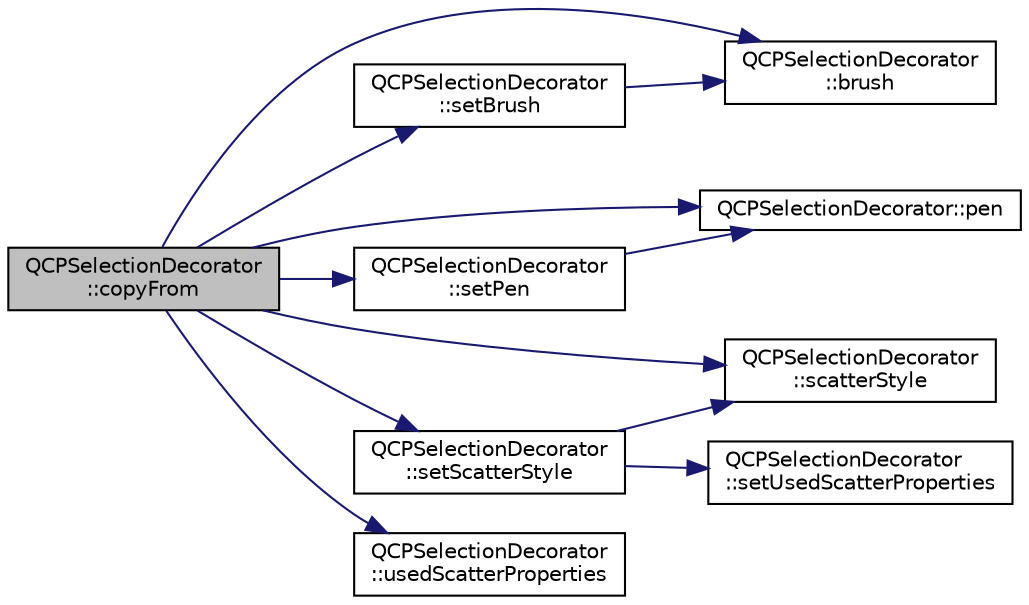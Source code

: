 digraph "QCPSelectionDecorator::copyFrom"
{
 // LATEX_PDF_SIZE
  edge [fontname="Helvetica",fontsize="10",labelfontname="Helvetica",labelfontsize="10"];
  node [fontname="Helvetica",fontsize="10",shape=record];
  rankdir="LR";
  Node1 [label="QCPSelectionDecorator\l::copyFrom",height=0.2,width=0.4,color="black", fillcolor="grey75", style="filled", fontcolor="black",tooltip=" "];
  Node1 -> Node2 [color="midnightblue",fontsize="10",style="solid",fontname="Helvetica"];
  Node2 [label="QCPSelectionDecorator\l::brush",height=0.2,width=0.4,color="black", fillcolor="white", style="filled",URL="$classQCPSelectionDecorator.html#a783b643aa52120a25308fc501b9998b1",tooltip=" "];
  Node1 -> Node3 [color="midnightblue",fontsize="10",style="solid",fontname="Helvetica"];
  Node3 [label="QCPSelectionDecorator::pen",height=0.2,width=0.4,color="black", fillcolor="white", style="filled",URL="$classQCPSelectionDecorator.html#a9307a60c9759223367909aed2d05ad91",tooltip=" "];
  Node1 -> Node4 [color="midnightblue",fontsize="10",style="solid",fontname="Helvetica"];
  Node4 [label="QCPSelectionDecorator\l::scatterStyle",height=0.2,width=0.4,color="black", fillcolor="white", style="filled",URL="$classQCPSelectionDecorator.html#aa6558f6f270a188bb633386aba0d1ae4",tooltip=" "];
  Node1 -> Node5 [color="midnightblue",fontsize="10",style="solid",fontname="Helvetica"];
  Node5 [label="QCPSelectionDecorator\l::setBrush",height=0.2,width=0.4,color="black", fillcolor="white", style="filled",URL="$classQCPSelectionDecorator.html#aa74b626be518ea17055f918d423c8c2d",tooltip=" "];
  Node5 -> Node2 [color="midnightblue",fontsize="10",style="solid",fontname="Helvetica"];
  Node1 -> Node6 [color="midnightblue",fontsize="10",style="solid",fontname="Helvetica"];
  Node6 [label="QCPSelectionDecorator\l::setPen",height=0.2,width=0.4,color="black", fillcolor="white", style="filled",URL="$classQCPSelectionDecorator.html#ac2c8192e1e294aa3a4a7f32a859e3d76",tooltip=" "];
  Node6 -> Node3 [color="midnightblue",fontsize="10",style="solid",fontname="Helvetica"];
  Node1 -> Node7 [color="midnightblue",fontsize="10",style="solid",fontname="Helvetica"];
  Node7 [label="QCPSelectionDecorator\l::setScatterStyle",height=0.2,width=0.4,color="black", fillcolor="white", style="filled",URL="$classQCPSelectionDecorator.html#ab403a613289714ff4fd4a0c0371ab116",tooltip=" "];
  Node7 -> Node4 [color="midnightblue",fontsize="10",style="solid",fontname="Helvetica"];
  Node7 -> Node8 [color="midnightblue",fontsize="10",style="solid",fontname="Helvetica"];
  Node8 [label="QCPSelectionDecorator\l::setUsedScatterProperties",height=0.2,width=0.4,color="black", fillcolor="white", style="filled",URL="$classQCPSelectionDecorator.html#a808c1607cd4e83869c04986e332455c0",tooltip=" "];
  Node1 -> Node9 [color="midnightblue",fontsize="10",style="solid",fontname="Helvetica"];
  Node9 [label="QCPSelectionDecorator\l::usedScatterProperties",height=0.2,width=0.4,color="black", fillcolor="white", style="filled",URL="$classQCPSelectionDecorator.html#ab2019bf31dde39f1ec028e3810dfc08b",tooltip=" "];
}
